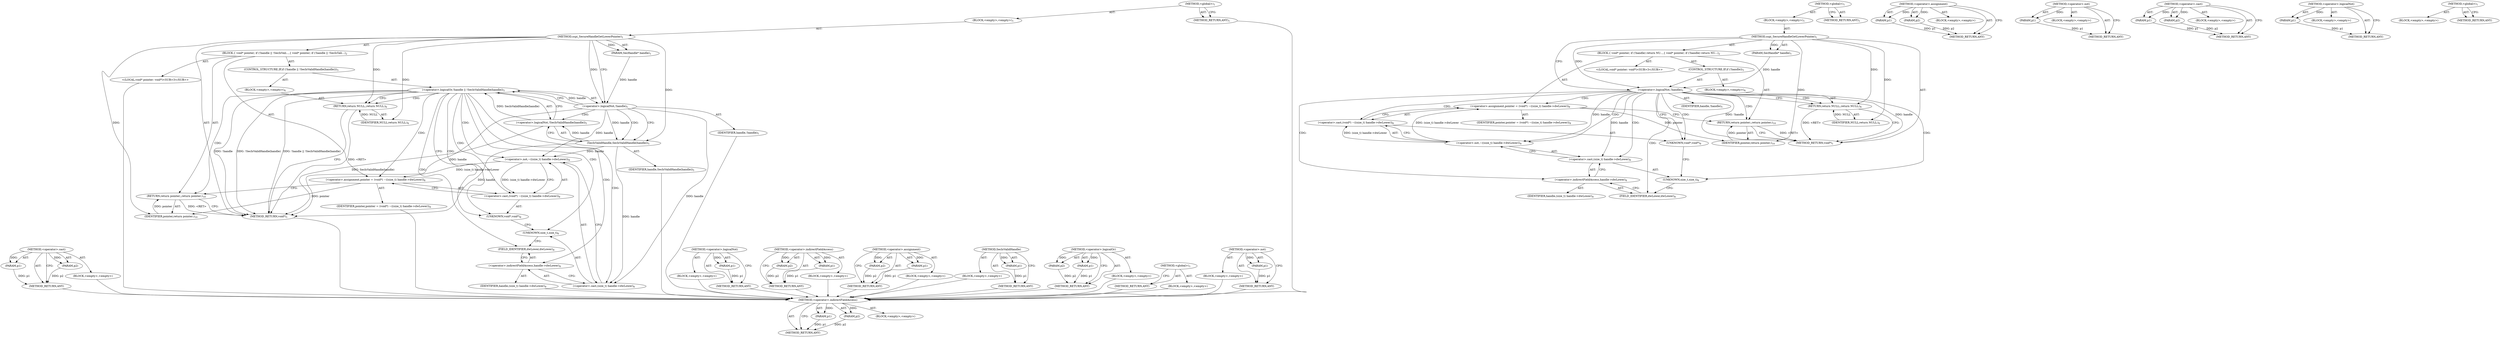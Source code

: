 digraph "&lt;operator&gt;.not" {
vulnerable_67 [label=<(METHOD,&lt;operator&gt;.indirectFieldAccess)>];
vulnerable_68 [label=<(PARAM,p1)>];
vulnerable_69 [label=<(PARAM,p2)>];
vulnerable_70 [label=<(BLOCK,&lt;empty&gt;,&lt;empty&gt;)>];
vulnerable_71 [label=<(METHOD_RETURN,ANY)>];
vulnerable_6 [label=<(METHOD,&lt;global&gt;)<SUB>1</SUB>>];
vulnerable_7 [label=<(BLOCK,&lt;empty&gt;,&lt;empty&gt;)<SUB>1</SUB>>];
vulnerable_8 [label=<(METHOD,sspi_SecureHandleGetLowerPointer)<SUB>1</SUB>>];
vulnerable_9 [label=<(PARAM,SecHandle* handle)<SUB>1</SUB>>];
vulnerable_10 [label=<(BLOCK,{
 	void* pointer;
 
	if (!handle)
 		return NU...,{
 	void* pointer;
 
	if (!handle)
 		return NU...)<SUB>2</SUB>>];
vulnerable_11 [label="<(LOCAL,void* pointer: void*)<SUB>3</SUB>>"];
vulnerable_12 [label=<(CONTROL_STRUCTURE,IF,if (!handle))<SUB>5</SUB>>];
vulnerable_13 [label=<(&lt;operator&gt;.logicalNot,!handle)<SUB>5</SUB>>];
vulnerable_14 [label=<(IDENTIFIER,handle,!handle)<SUB>5</SUB>>];
vulnerable_15 [label=<(BLOCK,&lt;empty&gt;,&lt;empty&gt;)<SUB>6</SUB>>];
vulnerable_16 [label=<(RETURN,return NULL;,return NULL;)<SUB>6</SUB>>];
vulnerable_17 [label=<(IDENTIFIER,NULL,return NULL;)<SUB>6</SUB>>];
vulnerable_18 [label=<(&lt;operator&gt;.assignment,pointer = (void*) ~((size_t) handle-&gt;dwLower))<SUB>8</SUB>>];
vulnerable_19 [label=<(IDENTIFIER,pointer,pointer = (void*) ~((size_t) handle-&gt;dwLower))<SUB>8</SUB>>];
vulnerable_20 [label=<(&lt;operator&gt;.cast,(void*) ~((size_t) handle-&gt;dwLower))<SUB>8</SUB>>];
vulnerable_21 [label=<(UNKNOWN,void*,void*)<SUB>8</SUB>>];
vulnerable_22 [label=<(&lt;operator&gt;.not,~((size_t) handle-&gt;dwLower))<SUB>8</SUB>>];
vulnerable_23 [label=<(&lt;operator&gt;.cast,(size_t) handle-&gt;dwLower)<SUB>8</SUB>>];
vulnerable_24 [label=<(UNKNOWN,size_t,size_t)<SUB>8</SUB>>];
vulnerable_25 [label=<(&lt;operator&gt;.indirectFieldAccess,handle-&gt;dwLower)<SUB>8</SUB>>];
vulnerable_26 [label=<(IDENTIFIER,handle,(size_t) handle-&gt;dwLower)<SUB>8</SUB>>];
vulnerable_27 [label=<(FIELD_IDENTIFIER,dwLower,dwLower)<SUB>8</SUB>>];
vulnerable_28 [label=<(RETURN,return pointer;,return pointer;)<SUB>10</SUB>>];
vulnerable_29 [label=<(IDENTIFIER,pointer,return pointer;)<SUB>10</SUB>>];
vulnerable_30 [label=<(METHOD_RETURN,void*)<SUB>1</SUB>>];
vulnerable_32 [label=<(METHOD_RETURN,ANY)<SUB>1</SUB>>];
vulnerable_53 [label=<(METHOD,&lt;operator&gt;.assignment)>];
vulnerable_54 [label=<(PARAM,p1)>];
vulnerable_55 [label=<(PARAM,p2)>];
vulnerable_56 [label=<(BLOCK,&lt;empty&gt;,&lt;empty&gt;)>];
vulnerable_57 [label=<(METHOD_RETURN,ANY)>];
vulnerable_63 [label=<(METHOD,&lt;operator&gt;.not)>];
vulnerable_64 [label=<(PARAM,p1)>];
vulnerable_65 [label=<(BLOCK,&lt;empty&gt;,&lt;empty&gt;)>];
vulnerable_66 [label=<(METHOD_RETURN,ANY)>];
vulnerable_58 [label=<(METHOD,&lt;operator&gt;.cast)>];
vulnerable_59 [label=<(PARAM,p1)>];
vulnerable_60 [label=<(PARAM,p2)>];
vulnerable_61 [label=<(BLOCK,&lt;empty&gt;,&lt;empty&gt;)>];
vulnerable_62 [label=<(METHOD_RETURN,ANY)>];
vulnerable_49 [label=<(METHOD,&lt;operator&gt;.logicalNot)>];
vulnerable_50 [label=<(PARAM,p1)>];
vulnerable_51 [label=<(BLOCK,&lt;empty&gt;,&lt;empty&gt;)>];
vulnerable_52 [label=<(METHOD_RETURN,ANY)>];
vulnerable_43 [label=<(METHOD,&lt;global&gt;)<SUB>1</SUB>>];
vulnerable_44 [label=<(BLOCK,&lt;empty&gt;,&lt;empty&gt;)>];
vulnerable_45 [label=<(METHOD_RETURN,ANY)>];
fixed_71 [label=<(METHOD,&lt;operator&gt;.cast)>];
fixed_72 [label=<(PARAM,p1)>];
fixed_73 [label=<(PARAM,p2)>];
fixed_74 [label=<(BLOCK,&lt;empty&gt;,&lt;empty&gt;)>];
fixed_75 [label=<(METHOD_RETURN,ANY)>];
fixed_6 [label=<(METHOD,&lt;global&gt;)<SUB>1</SUB>>];
fixed_7 [label=<(BLOCK,&lt;empty&gt;,&lt;empty&gt;)<SUB>1</SUB>>];
fixed_8 [label=<(METHOD,sspi_SecureHandleGetLowerPointer)<SUB>1</SUB>>];
fixed_9 [label=<(PARAM,SecHandle* handle)<SUB>1</SUB>>];
fixed_10 [label=<(BLOCK,{
 	void* pointer;
 
	if (!handle || !SecIsVali...,{
 	void* pointer;
 
	if (!handle || !SecIsVali...)<SUB>2</SUB>>];
fixed_11 [label="<(LOCAL,void* pointer: void*)<SUB>3</SUB>>"];
fixed_12 [label=<(CONTROL_STRUCTURE,IF,if (!handle || !SecIsValidHandle(handle)))<SUB>5</SUB>>];
fixed_13 [label=<(&lt;operator&gt;.logicalOr,!handle || !SecIsValidHandle(handle))<SUB>5</SUB>>];
fixed_14 [label=<(&lt;operator&gt;.logicalNot,!handle)<SUB>5</SUB>>];
fixed_15 [label=<(IDENTIFIER,handle,!handle)<SUB>5</SUB>>];
fixed_16 [label=<(&lt;operator&gt;.logicalNot,!SecIsValidHandle(handle))<SUB>5</SUB>>];
fixed_17 [label=<(SecIsValidHandle,SecIsValidHandle(handle))<SUB>5</SUB>>];
fixed_18 [label=<(IDENTIFIER,handle,SecIsValidHandle(handle))<SUB>5</SUB>>];
fixed_19 [label=<(BLOCK,&lt;empty&gt;,&lt;empty&gt;)<SUB>6</SUB>>];
fixed_20 [label=<(RETURN,return NULL;,return NULL;)<SUB>6</SUB>>];
fixed_21 [label=<(IDENTIFIER,NULL,return NULL;)<SUB>6</SUB>>];
fixed_22 [label=<(&lt;operator&gt;.assignment,pointer = (void*) ~((size_t) handle-&gt;dwLower))<SUB>8</SUB>>];
fixed_23 [label=<(IDENTIFIER,pointer,pointer = (void*) ~((size_t) handle-&gt;dwLower))<SUB>8</SUB>>];
fixed_24 [label=<(&lt;operator&gt;.cast,(void*) ~((size_t) handle-&gt;dwLower))<SUB>8</SUB>>];
fixed_25 [label=<(UNKNOWN,void*,void*)<SUB>8</SUB>>];
fixed_26 [label=<(&lt;operator&gt;.not,~((size_t) handle-&gt;dwLower))<SUB>8</SUB>>];
fixed_27 [label=<(&lt;operator&gt;.cast,(size_t) handle-&gt;dwLower)<SUB>8</SUB>>];
fixed_28 [label=<(UNKNOWN,size_t,size_t)<SUB>8</SUB>>];
fixed_29 [label=<(&lt;operator&gt;.indirectFieldAccess,handle-&gt;dwLower)<SUB>8</SUB>>];
fixed_30 [label=<(IDENTIFIER,handle,(size_t) handle-&gt;dwLower)<SUB>8</SUB>>];
fixed_31 [label=<(FIELD_IDENTIFIER,dwLower,dwLower)<SUB>8</SUB>>];
fixed_32 [label=<(RETURN,return pointer;,return pointer;)<SUB>10</SUB>>];
fixed_33 [label=<(IDENTIFIER,pointer,return pointer;)<SUB>10</SUB>>];
fixed_34 [label=<(METHOD_RETURN,void*)<SUB>1</SUB>>];
fixed_36 [label=<(METHOD_RETURN,ANY)<SUB>1</SUB>>];
fixed_58 [label=<(METHOD,&lt;operator&gt;.logicalNot)>];
fixed_59 [label=<(PARAM,p1)>];
fixed_60 [label=<(BLOCK,&lt;empty&gt;,&lt;empty&gt;)>];
fixed_61 [label=<(METHOD_RETURN,ANY)>];
fixed_80 [label=<(METHOD,&lt;operator&gt;.indirectFieldAccess)>];
fixed_81 [label=<(PARAM,p1)>];
fixed_82 [label=<(PARAM,p2)>];
fixed_83 [label=<(BLOCK,&lt;empty&gt;,&lt;empty&gt;)>];
fixed_84 [label=<(METHOD_RETURN,ANY)>];
fixed_66 [label=<(METHOD,&lt;operator&gt;.assignment)>];
fixed_67 [label=<(PARAM,p1)>];
fixed_68 [label=<(PARAM,p2)>];
fixed_69 [label=<(BLOCK,&lt;empty&gt;,&lt;empty&gt;)>];
fixed_70 [label=<(METHOD_RETURN,ANY)>];
fixed_62 [label=<(METHOD,SecIsValidHandle)>];
fixed_63 [label=<(PARAM,p1)>];
fixed_64 [label=<(BLOCK,&lt;empty&gt;,&lt;empty&gt;)>];
fixed_65 [label=<(METHOD_RETURN,ANY)>];
fixed_53 [label=<(METHOD,&lt;operator&gt;.logicalOr)>];
fixed_54 [label=<(PARAM,p1)>];
fixed_55 [label=<(PARAM,p2)>];
fixed_56 [label=<(BLOCK,&lt;empty&gt;,&lt;empty&gt;)>];
fixed_57 [label=<(METHOD_RETURN,ANY)>];
fixed_47 [label=<(METHOD,&lt;global&gt;)<SUB>1</SUB>>];
fixed_48 [label=<(BLOCK,&lt;empty&gt;,&lt;empty&gt;)>];
fixed_49 [label=<(METHOD_RETURN,ANY)>];
fixed_76 [label=<(METHOD,&lt;operator&gt;.not)>];
fixed_77 [label=<(PARAM,p1)>];
fixed_78 [label=<(BLOCK,&lt;empty&gt;,&lt;empty&gt;)>];
fixed_79 [label=<(METHOD_RETURN,ANY)>];
vulnerable_67 -> vulnerable_68  [key=0, label="AST: "];
vulnerable_67 -> vulnerable_68  [key=1, label="DDG: "];
vulnerable_67 -> vulnerable_70  [key=0, label="AST: "];
vulnerable_67 -> vulnerable_69  [key=0, label="AST: "];
vulnerable_67 -> vulnerable_69  [key=1, label="DDG: "];
vulnerable_67 -> vulnerable_71  [key=0, label="AST: "];
vulnerable_67 -> vulnerable_71  [key=1, label="CFG: "];
vulnerable_68 -> vulnerable_71  [key=0, label="DDG: p1"];
vulnerable_69 -> vulnerable_71  [key=0, label="DDG: p2"];
vulnerable_6 -> vulnerable_7  [key=0, label="AST: "];
vulnerable_6 -> vulnerable_32  [key=0, label="AST: "];
vulnerable_6 -> vulnerable_32  [key=1, label="CFG: "];
vulnerable_7 -> vulnerable_8  [key=0, label="AST: "];
vulnerable_8 -> vulnerable_9  [key=0, label="AST: "];
vulnerable_8 -> vulnerable_9  [key=1, label="DDG: "];
vulnerable_8 -> vulnerable_10  [key=0, label="AST: "];
vulnerable_8 -> vulnerable_30  [key=0, label="AST: "];
vulnerable_8 -> vulnerable_13  [key=0, label="CFG: "];
vulnerable_8 -> vulnerable_13  [key=1, label="DDG: "];
vulnerable_8 -> vulnerable_29  [key=0, label="DDG: "];
vulnerable_8 -> vulnerable_16  [key=0, label="DDG: "];
vulnerable_8 -> vulnerable_17  [key=0, label="DDG: "];
vulnerable_9 -> vulnerable_13  [key=0, label="DDG: handle"];
vulnerable_10 -> vulnerable_11  [key=0, label="AST: "];
vulnerable_10 -> vulnerable_12  [key=0, label="AST: "];
vulnerable_10 -> vulnerable_18  [key=0, label="AST: "];
vulnerable_10 -> vulnerable_28  [key=0, label="AST: "];
vulnerable_12 -> vulnerable_13  [key=0, label="AST: "];
vulnerable_12 -> vulnerable_15  [key=0, label="AST: "];
vulnerable_13 -> vulnerable_14  [key=0, label="AST: "];
vulnerable_13 -> vulnerable_16  [key=0, label="CFG: "];
vulnerable_13 -> vulnerable_16  [key=1, label="CDG: "];
vulnerable_13 -> vulnerable_21  [key=0, label="CFG: "];
vulnerable_13 -> vulnerable_21  [key=1, label="CDG: "];
vulnerable_13 -> vulnerable_30  [key=0, label="DDG: handle"];
vulnerable_13 -> vulnerable_30  [key=1, label="DDG: !handle"];
vulnerable_13 -> vulnerable_22  [key=0, label="DDG: handle"];
vulnerable_13 -> vulnerable_22  [key=1, label="CDG: "];
vulnerable_13 -> vulnerable_23  [key=0, label="DDG: handle"];
vulnerable_13 -> vulnerable_23  [key=1, label="CDG: "];
vulnerable_13 -> vulnerable_24  [key=0, label="CDG: "];
vulnerable_13 -> vulnerable_18  [key=0, label="CDG: "];
vulnerable_13 -> vulnerable_28  [key=0, label="CDG: "];
vulnerable_13 -> vulnerable_20  [key=0, label="CDG: "];
vulnerable_13 -> vulnerable_25  [key=0, label="CDG: "];
vulnerable_13 -> vulnerable_27  [key=0, label="CDG: "];
vulnerable_15 -> vulnerable_16  [key=0, label="AST: "];
vulnerable_16 -> vulnerable_17  [key=0, label="AST: "];
vulnerable_16 -> vulnerable_30  [key=0, label="CFG: "];
vulnerable_16 -> vulnerable_30  [key=1, label="DDG: &lt;RET&gt;"];
vulnerable_17 -> vulnerable_16  [key=0, label="DDG: NULL"];
vulnerable_18 -> vulnerable_19  [key=0, label="AST: "];
vulnerable_18 -> vulnerable_20  [key=0, label="AST: "];
vulnerable_18 -> vulnerable_28  [key=0, label="CFG: "];
vulnerable_18 -> vulnerable_29  [key=0, label="DDG: pointer"];
vulnerable_20 -> vulnerable_21  [key=0, label="AST: "];
vulnerable_20 -> vulnerable_22  [key=0, label="AST: "];
vulnerable_20 -> vulnerable_18  [key=0, label="CFG: "];
vulnerable_21 -> vulnerable_24  [key=0, label="CFG: "];
vulnerable_22 -> vulnerable_23  [key=0, label="AST: "];
vulnerable_22 -> vulnerable_20  [key=0, label="CFG: "];
vulnerable_22 -> vulnerable_20  [key=1, label="DDG: (size_t) handle-&gt;dwLower"];
vulnerable_22 -> vulnerable_18  [key=0, label="DDG: (size_t) handle-&gt;dwLower"];
vulnerable_23 -> vulnerable_24  [key=0, label="AST: "];
vulnerable_23 -> vulnerable_25  [key=0, label="AST: "];
vulnerable_23 -> vulnerable_22  [key=0, label="CFG: "];
vulnerable_24 -> vulnerable_27  [key=0, label="CFG: "];
vulnerable_25 -> vulnerable_26  [key=0, label="AST: "];
vulnerable_25 -> vulnerable_27  [key=0, label="AST: "];
vulnerable_25 -> vulnerable_23  [key=0, label="CFG: "];
vulnerable_27 -> vulnerable_25  [key=0, label="CFG: "];
vulnerable_28 -> vulnerable_29  [key=0, label="AST: "];
vulnerable_28 -> vulnerable_30  [key=0, label="CFG: "];
vulnerable_28 -> vulnerable_30  [key=1, label="DDG: &lt;RET&gt;"];
vulnerable_29 -> vulnerable_28  [key=0, label="DDG: pointer"];
vulnerable_53 -> vulnerable_54  [key=0, label="AST: "];
vulnerable_53 -> vulnerable_54  [key=1, label="DDG: "];
vulnerable_53 -> vulnerable_56  [key=0, label="AST: "];
vulnerable_53 -> vulnerable_55  [key=0, label="AST: "];
vulnerable_53 -> vulnerable_55  [key=1, label="DDG: "];
vulnerable_53 -> vulnerable_57  [key=0, label="AST: "];
vulnerable_53 -> vulnerable_57  [key=1, label="CFG: "];
vulnerable_54 -> vulnerable_57  [key=0, label="DDG: p1"];
vulnerable_55 -> vulnerable_57  [key=0, label="DDG: p2"];
vulnerable_63 -> vulnerable_64  [key=0, label="AST: "];
vulnerable_63 -> vulnerable_64  [key=1, label="DDG: "];
vulnerable_63 -> vulnerable_65  [key=0, label="AST: "];
vulnerable_63 -> vulnerable_66  [key=0, label="AST: "];
vulnerable_63 -> vulnerable_66  [key=1, label="CFG: "];
vulnerable_64 -> vulnerable_66  [key=0, label="DDG: p1"];
vulnerable_58 -> vulnerable_59  [key=0, label="AST: "];
vulnerable_58 -> vulnerable_59  [key=1, label="DDG: "];
vulnerable_58 -> vulnerable_61  [key=0, label="AST: "];
vulnerable_58 -> vulnerable_60  [key=0, label="AST: "];
vulnerable_58 -> vulnerable_60  [key=1, label="DDG: "];
vulnerable_58 -> vulnerable_62  [key=0, label="AST: "];
vulnerable_58 -> vulnerable_62  [key=1, label="CFG: "];
vulnerable_59 -> vulnerable_62  [key=0, label="DDG: p1"];
vulnerable_60 -> vulnerable_62  [key=0, label="DDG: p2"];
vulnerable_49 -> vulnerable_50  [key=0, label="AST: "];
vulnerable_49 -> vulnerable_50  [key=1, label="DDG: "];
vulnerable_49 -> vulnerable_51  [key=0, label="AST: "];
vulnerable_49 -> vulnerable_52  [key=0, label="AST: "];
vulnerable_49 -> vulnerable_52  [key=1, label="CFG: "];
vulnerable_50 -> vulnerable_52  [key=0, label="DDG: p1"];
vulnerable_43 -> vulnerable_44  [key=0, label="AST: "];
vulnerable_43 -> vulnerable_45  [key=0, label="AST: "];
vulnerable_43 -> vulnerable_45  [key=1, label="CFG: "];
fixed_71 -> fixed_72  [key=0, label="AST: "];
fixed_71 -> fixed_72  [key=1, label="DDG: "];
fixed_71 -> fixed_74  [key=0, label="AST: "];
fixed_71 -> fixed_73  [key=0, label="AST: "];
fixed_71 -> fixed_73  [key=1, label="DDG: "];
fixed_71 -> fixed_75  [key=0, label="AST: "];
fixed_71 -> fixed_75  [key=1, label="CFG: "];
fixed_72 -> fixed_75  [key=0, label="DDG: p1"];
fixed_73 -> fixed_75  [key=0, label="DDG: p2"];
fixed_74 -> vulnerable_67  [key=0];
fixed_75 -> vulnerable_67  [key=0];
fixed_6 -> fixed_7  [key=0, label="AST: "];
fixed_6 -> fixed_36  [key=0, label="AST: "];
fixed_6 -> fixed_36  [key=1, label="CFG: "];
fixed_7 -> fixed_8  [key=0, label="AST: "];
fixed_8 -> fixed_9  [key=0, label="AST: "];
fixed_8 -> fixed_9  [key=1, label="DDG: "];
fixed_8 -> fixed_10  [key=0, label="AST: "];
fixed_8 -> fixed_34  [key=0, label="AST: "];
fixed_8 -> fixed_14  [key=0, label="CFG: "];
fixed_8 -> fixed_14  [key=1, label="DDG: "];
fixed_8 -> fixed_33  [key=0, label="DDG: "];
fixed_8 -> fixed_20  [key=0, label="DDG: "];
fixed_8 -> fixed_21  [key=0, label="DDG: "];
fixed_8 -> fixed_17  [key=0, label="DDG: "];
fixed_9 -> fixed_14  [key=0, label="DDG: handle"];
fixed_10 -> fixed_11  [key=0, label="AST: "];
fixed_10 -> fixed_12  [key=0, label="AST: "];
fixed_10 -> fixed_22  [key=0, label="AST: "];
fixed_10 -> fixed_32  [key=0, label="AST: "];
fixed_11 -> vulnerable_67  [key=0];
fixed_12 -> fixed_13  [key=0, label="AST: "];
fixed_12 -> fixed_19  [key=0, label="AST: "];
fixed_13 -> fixed_14  [key=0, label="AST: "];
fixed_13 -> fixed_16  [key=0, label="AST: "];
fixed_13 -> fixed_20  [key=0, label="CFG: "];
fixed_13 -> fixed_20  [key=1, label="CDG: "];
fixed_13 -> fixed_25  [key=0, label="CFG: "];
fixed_13 -> fixed_25  [key=1, label="CDG: "];
fixed_13 -> fixed_34  [key=0, label="DDG: !handle"];
fixed_13 -> fixed_34  [key=1, label="DDG: !SecIsValidHandle(handle)"];
fixed_13 -> fixed_34  [key=2, label="DDG: !handle || !SecIsValidHandle(handle)"];
fixed_13 -> fixed_24  [key=0, label="CDG: "];
fixed_13 -> fixed_29  [key=0, label="CDG: "];
fixed_13 -> fixed_32  [key=0, label="CDG: "];
fixed_13 -> fixed_26  [key=0, label="CDG: "];
fixed_13 -> fixed_28  [key=0, label="CDG: "];
fixed_13 -> fixed_22  [key=0, label="CDG: "];
fixed_13 -> fixed_27  [key=0, label="CDG: "];
fixed_13 -> fixed_31  [key=0, label="CDG: "];
fixed_14 -> fixed_15  [key=0, label="AST: "];
fixed_14 -> fixed_13  [key=0, label="CFG: "];
fixed_14 -> fixed_13  [key=1, label="DDG: handle"];
fixed_14 -> fixed_17  [key=0, label="CFG: "];
fixed_14 -> fixed_17  [key=1, label="DDG: handle"];
fixed_14 -> fixed_17  [key=2, label="CDG: "];
fixed_14 -> fixed_34  [key=0, label="DDG: handle"];
fixed_14 -> fixed_26  [key=0, label="DDG: handle"];
fixed_14 -> fixed_27  [key=0, label="DDG: handle"];
fixed_14 -> fixed_16  [key=0, label="CDG: "];
fixed_15 -> vulnerable_67  [key=0];
fixed_16 -> fixed_17  [key=0, label="AST: "];
fixed_16 -> fixed_13  [key=0, label="CFG: "];
fixed_16 -> fixed_13  [key=1, label="DDG: SecIsValidHandle(handle)"];
fixed_16 -> fixed_34  [key=0, label="DDG: SecIsValidHandle(handle)"];
fixed_17 -> fixed_18  [key=0, label="AST: "];
fixed_17 -> fixed_16  [key=0, label="CFG: "];
fixed_17 -> fixed_16  [key=1, label="DDG: handle"];
fixed_17 -> fixed_34  [key=0, label="DDG: handle"];
fixed_17 -> fixed_26  [key=0, label="DDG: handle"];
fixed_17 -> fixed_27  [key=0, label="DDG: handle"];
fixed_18 -> vulnerable_67  [key=0];
fixed_19 -> fixed_20  [key=0, label="AST: "];
fixed_20 -> fixed_21  [key=0, label="AST: "];
fixed_20 -> fixed_34  [key=0, label="CFG: "];
fixed_20 -> fixed_34  [key=1, label="DDG: &lt;RET&gt;"];
fixed_21 -> fixed_20  [key=0, label="DDG: NULL"];
fixed_22 -> fixed_23  [key=0, label="AST: "];
fixed_22 -> fixed_24  [key=0, label="AST: "];
fixed_22 -> fixed_32  [key=0, label="CFG: "];
fixed_22 -> fixed_33  [key=0, label="DDG: pointer"];
fixed_23 -> vulnerable_67  [key=0];
fixed_24 -> fixed_25  [key=0, label="AST: "];
fixed_24 -> fixed_26  [key=0, label="AST: "];
fixed_24 -> fixed_22  [key=0, label="CFG: "];
fixed_25 -> fixed_28  [key=0, label="CFG: "];
fixed_26 -> fixed_27  [key=0, label="AST: "];
fixed_26 -> fixed_24  [key=0, label="CFG: "];
fixed_26 -> fixed_24  [key=1, label="DDG: (size_t) handle-&gt;dwLower"];
fixed_26 -> fixed_22  [key=0, label="DDG: (size_t) handle-&gt;dwLower"];
fixed_27 -> fixed_28  [key=0, label="AST: "];
fixed_27 -> fixed_29  [key=0, label="AST: "];
fixed_27 -> fixed_26  [key=0, label="CFG: "];
fixed_28 -> fixed_31  [key=0, label="CFG: "];
fixed_29 -> fixed_30  [key=0, label="AST: "];
fixed_29 -> fixed_31  [key=0, label="AST: "];
fixed_29 -> fixed_27  [key=0, label="CFG: "];
fixed_30 -> vulnerable_67  [key=0];
fixed_31 -> fixed_29  [key=0, label="CFG: "];
fixed_32 -> fixed_33  [key=0, label="AST: "];
fixed_32 -> fixed_34  [key=0, label="CFG: "];
fixed_32 -> fixed_34  [key=1, label="DDG: &lt;RET&gt;"];
fixed_33 -> fixed_32  [key=0, label="DDG: pointer"];
fixed_34 -> vulnerable_67  [key=0];
fixed_36 -> vulnerable_67  [key=0];
fixed_58 -> fixed_59  [key=0, label="AST: "];
fixed_58 -> fixed_59  [key=1, label="DDG: "];
fixed_58 -> fixed_60  [key=0, label="AST: "];
fixed_58 -> fixed_61  [key=0, label="AST: "];
fixed_58 -> fixed_61  [key=1, label="CFG: "];
fixed_59 -> fixed_61  [key=0, label="DDG: p1"];
fixed_60 -> vulnerable_67  [key=0];
fixed_61 -> vulnerable_67  [key=0];
fixed_80 -> fixed_81  [key=0, label="AST: "];
fixed_80 -> fixed_81  [key=1, label="DDG: "];
fixed_80 -> fixed_83  [key=0, label="AST: "];
fixed_80 -> fixed_82  [key=0, label="AST: "];
fixed_80 -> fixed_82  [key=1, label="DDG: "];
fixed_80 -> fixed_84  [key=0, label="AST: "];
fixed_80 -> fixed_84  [key=1, label="CFG: "];
fixed_81 -> fixed_84  [key=0, label="DDG: p1"];
fixed_82 -> fixed_84  [key=0, label="DDG: p2"];
fixed_83 -> vulnerable_67  [key=0];
fixed_84 -> vulnerable_67  [key=0];
fixed_66 -> fixed_67  [key=0, label="AST: "];
fixed_66 -> fixed_67  [key=1, label="DDG: "];
fixed_66 -> fixed_69  [key=0, label="AST: "];
fixed_66 -> fixed_68  [key=0, label="AST: "];
fixed_66 -> fixed_68  [key=1, label="DDG: "];
fixed_66 -> fixed_70  [key=0, label="AST: "];
fixed_66 -> fixed_70  [key=1, label="CFG: "];
fixed_67 -> fixed_70  [key=0, label="DDG: p1"];
fixed_68 -> fixed_70  [key=0, label="DDG: p2"];
fixed_69 -> vulnerable_67  [key=0];
fixed_70 -> vulnerable_67  [key=0];
fixed_62 -> fixed_63  [key=0, label="AST: "];
fixed_62 -> fixed_63  [key=1, label="DDG: "];
fixed_62 -> fixed_64  [key=0, label="AST: "];
fixed_62 -> fixed_65  [key=0, label="AST: "];
fixed_62 -> fixed_65  [key=1, label="CFG: "];
fixed_63 -> fixed_65  [key=0, label="DDG: p1"];
fixed_64 -> vulnerable_67  [key=0];
fixed_65 -> vulnerable_67  [key=0];
fixed_53 -> fixed_54  [key=0, label="AST: "];
fixed_53 -> fixed_54  [key=1, label="DDG: "];
fixed_53 -> fixed_56  [key=0, label="AST: "];
fixed_53 -> fixed_55  [key=0, label="AST: "];
fixed_53 -> fixed_55  [key=1, label="DDG: "];
fixed_53 -> fixed_57  [key=0, label="AST: "];
fixed_53 -> fixed_57  [key=1, label="CFG: "];
fixed_54 -> fixed_57  [key=0, label="DDG: p1"];
fixed_55 -> fixed_57  [key=0, label="DDG: p2"];
fixed_56 -> vulnerable_67  [key=0];
fixed_57 -> vulnerable_67  [key=0];
fixed_47 -> fixed_48  [key=0, label="AST: "];
fixed_47 -> fixed_49  [key=0, label="AST: "];
fixed_47 -> fixed_49  [key=1, label="CFG: "];
fixed_48 -> vulnerable_67  [key=0];
fixed_49 -> vulnerable_67  [key=0];
fixed_76 -> fixed_77  [key=0, label="AST: "];
fixed_76 -> fixed_77  [key=1, label="DDG: "];
fixed_76 -> fixed_78  [key=0, label="AST: "];
fixed_76 -> fixed_79  [key=0, label="AST: "];
fixed_76 -> fixed_79  [key=1, label="CFG: "];
fixed_77 -> fixed_79  [key=0, label="DDG: p1"];
fixed_78 -> vulnerable_67  [key=0];
fixed_79 -> vulnerable_67  [key=0];
}

